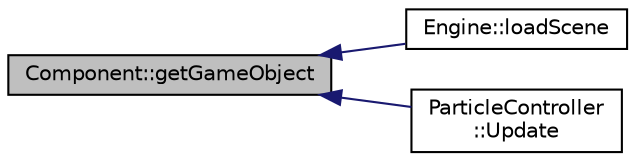 digraph "Component::getGameObject"
{
  edge [fontname="Helvetica",fontsize="10",labelfontname="Helvetica",labelfontsize="10"];
  node [fontname="Helvetica",fontsize="10",shape=record];
  rankdir="LR";
  Node5 [label="Component::getGameObject",height=0.2,width=0.4,color="black", fillcolor="grey75", style="filled", fontcolor="black"];
  Node5 -> Node6 [dir="back",color="midnightblue",fontsize="10",style="solid",fontname="Helvetica"];
  Node6 [label="Engine::loadScene",height=0.2,width=0.4,color="black", fillcolor="white", style="filled",URL="$class_engine.html#a7acc08d07a4abd266a81b1be981b6c47"];
  Node5 -> Node7 [dir="back",color="midnightblue",fontsize="10",style="solid",fontname="Helvetica"];
  Node7 [label="ParticleController\l::Update",height=0.2,width=0.4,color="black", fillcolor="white", style="filled",URL="$class_particle_controller.html#a855aa00d92383b1a9ed7cbcf34bded91"];
}
